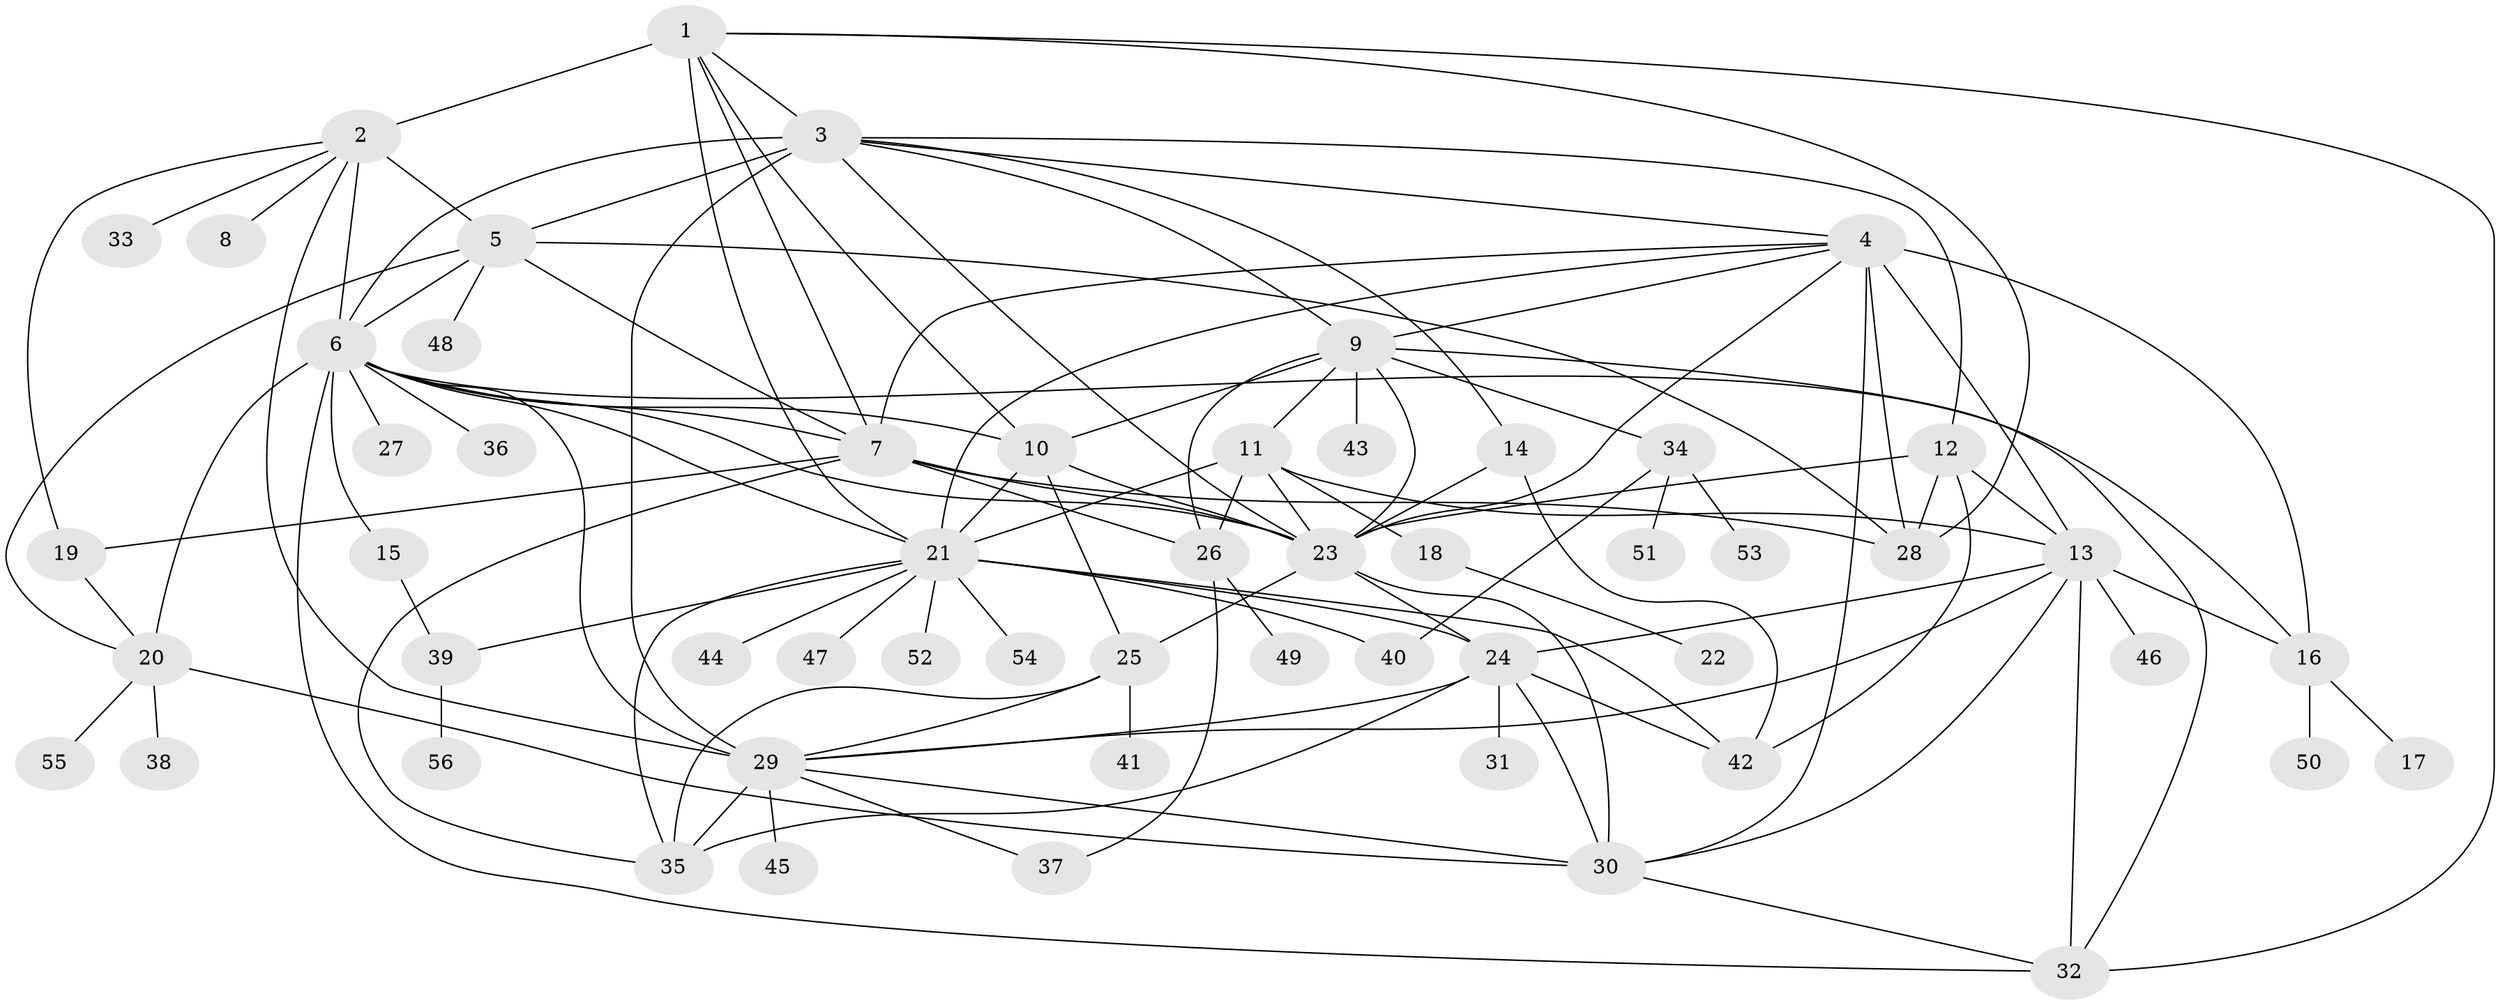 // original degree distribution, {10: 0.018018018018018018, 7: 0.009009009009009009, 23: 0.009009009009009009, 15: 0.018018018018018018, 9: 0.018018018018018018, 18: 0.009009009009009009, 1: 0.42342342342342343, 11: 0.009009009009009009, 12: 0.018018018018018018, 6: 0.04504504504504504, 5: 0.06306306306306306, 3: 0.11711711711711711, 4: 0.036036036036036036, 2: 0.1981981981981982, 8: 0.009009009009009009}
// Generated by graph-tools (version 1.1) at 2025/35/03/09/25 02:35:18]
// undirected, 56 vertices, 116 edges
graph export_dot {
graph [start="1"]
  node [color=gray90,style=filled];
  1;
  2;
  3;
  4;
  5;
  6;
  7;
  8;
  9;
  10;
  11;
  12;
  13;
  14;
  15;
  16;
  17;
  18;
  19;
  20;
  21;
  22;
  23;
  24;
  25;
  26;
  27;
  28;
  29;
  30;
  31;
  32;
  33;
  34;
  35;
  36;
  37;
  38;
  39;
  40;
  41;
  42;
  43;
  44;
  45;
  46;
  47;
  48;
  49;
  50;
  51;
  52;
  53;
  54;
  55;
  56;
  1 -- 2 [weight=3.0];
  1 -- 3 [weight=1.0];
  1 -- 7 [weight=1.0];
  1 -- 10 [weight=1.0];
  1 -- 21 [weight=1.0];
  1 -- 28 [weight=1.0];
  1 -- 32 [weight=1.0];
  2 -- 5 [weight=1.0];
  2 -- 6 [weight=1.0];
  2 -- 8 [weight=1.0];
  2 -- 19 [weight=1.0];
  2 -- 29 [weight=1.0];
  2 -- 33 [weight=1.0];
  3 -- 4 [weight=2.0];
  3 -- 5 [weight=1.0];
  3 -- 6 [weight=1.0];
  3 -- 9 [weight=1.0];
  3 -- 12 [weight=3.0];
  3 -- 14 [weight=1.0];
  3 -- 23 [weight=1.0];
  3 -- 29 [weight=9.0];
  4 -- 7 [weight=1.0];
  4 -- 9 [weight=1.0];
  4 -- 13 [weight=8.0];
  4 -- 16 [weight=1.0];
  4 -- 21 [weight=1.0];
  4 -- 23 [weight=1.0];
  4 -- 28 [weight=1.0];
  4 -- 30 [weight=1.0];
  5 -- 6 [weight=1.0];
  5 -- 7 [weight=1.0];
  5 -- 20 [weight=1.0];
  5 -- 28 [weight=1.0];
  5 -- 48 [weight=1.0];
  6 -- 7 [weight=1.0];
  6 -- 10 [weight=2.0];
  6 -- 15 [weight=1.0];
  6 -- 16 [weight=1.0];
  6 -- 20 [weight=1.0];
  6 -- 21 [weight=1.0];
  6 -- 23 [weight=1.0];
  6 -- 27 [weight=1.0];
  6 -- 29 [weight=1.0];
  6 -- 32 [weight=1.0];
  6 -- 36 [weight=1.0];
  7 -- 19 [weight=2.0];
  7 -- 23 [weight=1.0];
  7 -- 26 [weight=1.0];
  7 -- 28 [weight=1.0];
  7 -- 35 [weight=1.0];
  9 -- 10 [weight=1.0];
  9 -- 11 [weight=1.0];
  9 -- 23 [weight=1.0];
  9 -- 26 [weight=1.0];
  9 -- 32 [weight=1.0];
  9 -- 34 [weight=1.0];
  9 -- 43 [weight=1.0];
  10 -- 21 [weight=1.0];
  10 -- 23 [weight=1.0];
  10 -- 25 [weight=1.0];
  11 -- 13 [weight=1.0];
  11 -- 18 [weight=1.0];
  11 -- 21 [weight=1.0];
  11 -- 23 [weight=2.0];
  11 -- 26 [weight=1.0];
  12 -- 13 [weight=1.0];
  12 -- 23 [weight=4.0];
  12 -- 28 [weight=1.0];
  12 -- 42 [weight=1.0];
  13 -- 16 [weight=1.0];
  13 -- 24 [weight=1.0];
  13 -- 29 [weight=1.0];
  13 -- 30 [weight=1.0];
  13 -- 32 [weight=1.0];
  13 -- 46 [weight=1.0];
  14 -- 23 [weight=1.0];
  14 -- 42 [weight=1.0];
  15 -- 39 [weight=1.0];
  16 -- 17 [weight=1.0];
  16 -- 50 [weight=1.0];
  18 -- 22 [weight=1.0];
  19 -- 20 [weight=1.0];
  20 -- 30 [weight=3.0];
  20 -- 38 [weight=1.0];
  20 -- 55 [weight=1.0];
  21 -- 24 [weight=1.0];
  21 -- 35 [weight=1.0];
  21 -- 39 [weight=1.0];
  21 -- 40 [weight=1.0];
  21 -- 42 [weight=1.0];
  21 -- 44 [weight=1.0];
  21 -- 47 [weight=1.0];
  21 -- 52 [weight=1.0];
  21 -- 54 [weight=1.0];
  23 -- 24 [weight=1.0];
  23 -- 25 [weight=1.0];
  23 -- 30 [weight=2.0];
  24 -- 29 [weight=3.0];
  24 -- 30 [weight=1.0];
  24 -- 31 [weight=2.0];
  24 -- 35 [weight=1.0];
  24 -- 42 [weight=1.0];
  25 -- 29 [weight=1.0];
  25 -- 35 [weight=1.0];
  25 -- 41 [weight=1.0];
  26 -- 37 [weight=1.0];
  26 -- 49 [weight=1.0];
  29 -- 30 [weight=1.0];
  29 -- 35 [weight=1.0];
  29 -- 37 [weight=1.0];
  29 -- 45 [weight=1.0];
  30 -- 32 [weight=1.0];
  34 -- 40 [weight=1.0];
  34 -- 51 [weight=1.0];
  34 -- 53 [weight=1.0];
  39 -- 56 [weight=1.0];
}
